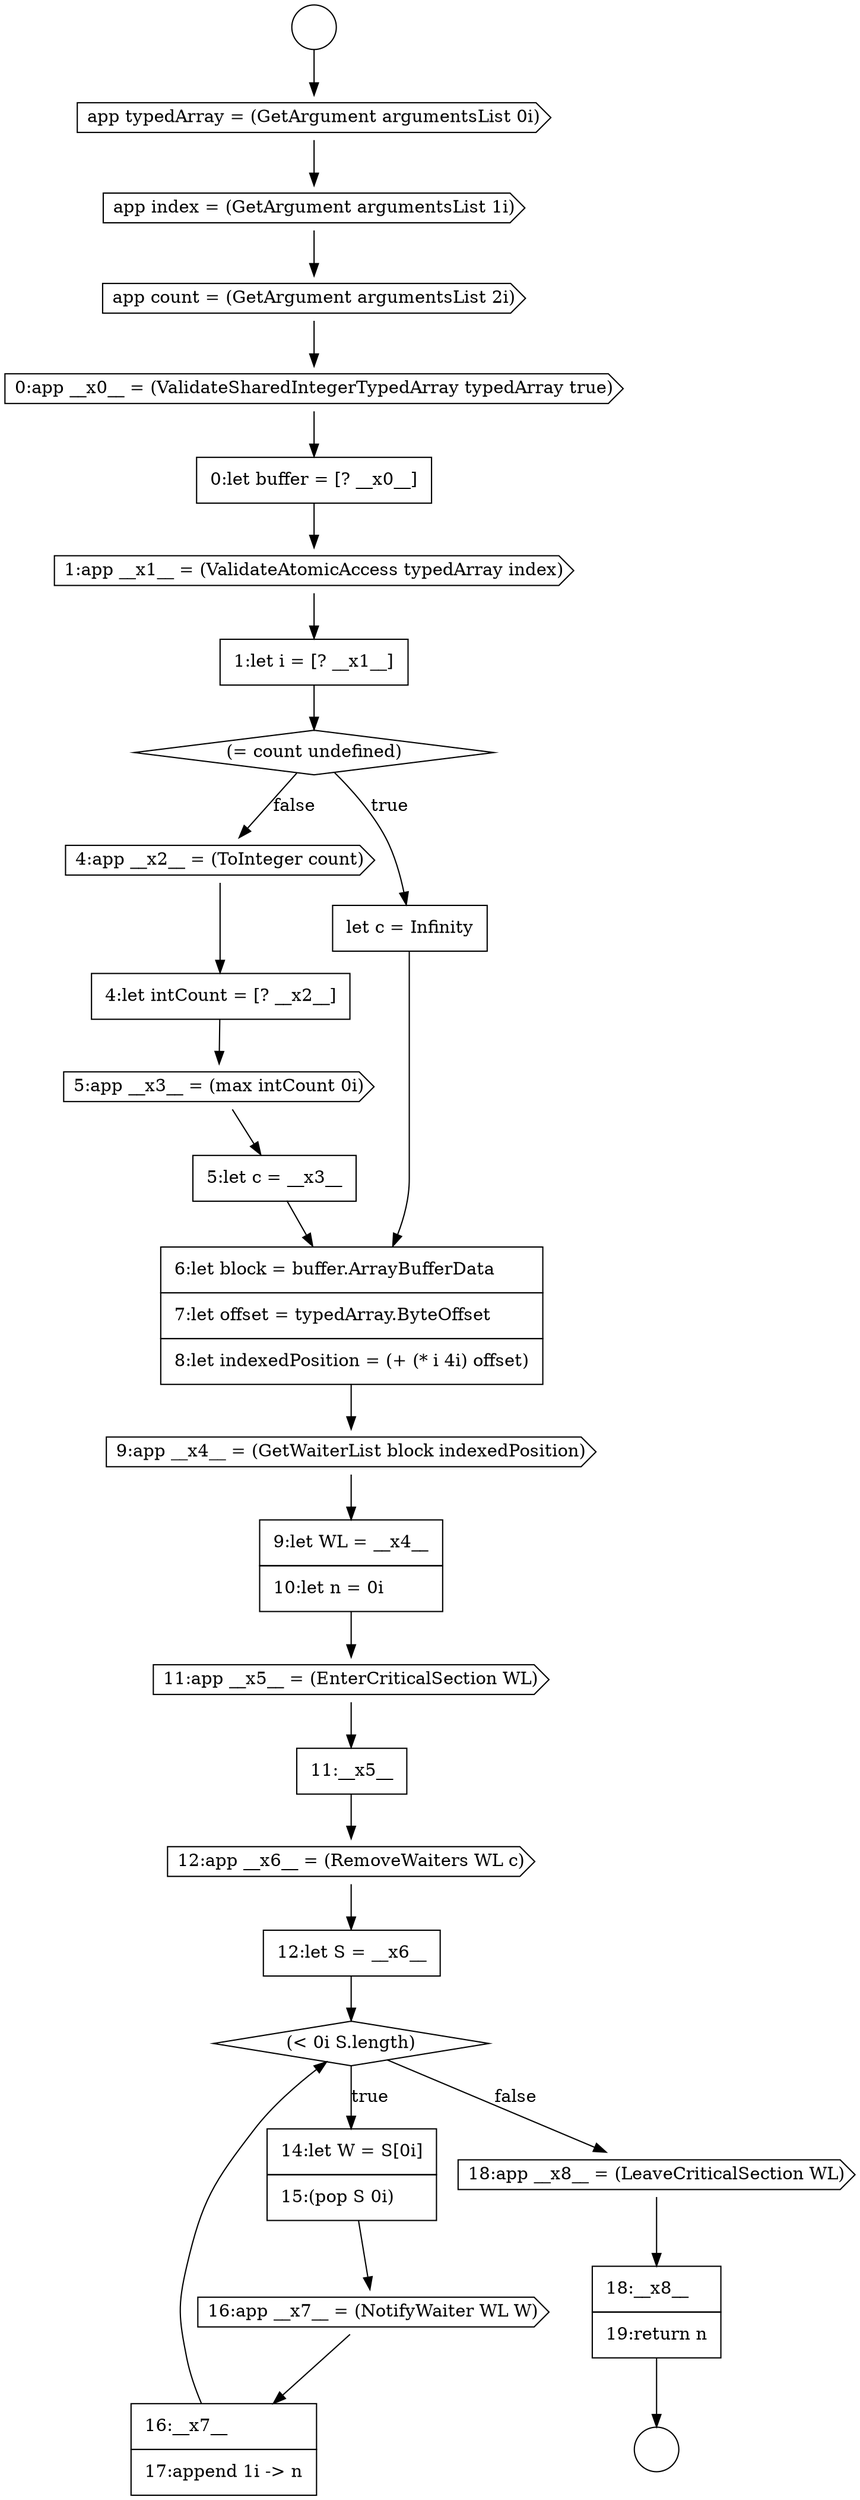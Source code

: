 digraph {
  node17221 [shape=none, margin=0, label=<<font color="black">
    <table border="0" cellborder="1" cellspacing="0" cellpadding="10">
      <tr><td align="left">5:let c = __x3__</td></tr>
    </table>
  </font>> color="black" fillcolor="white" style=filled]
  node17211 [shape=cds, label=<<font color="black">app count = (GetArgument argumentsList 2i)</font>> color="black" fillcolor="white" style=filled]
  node17234 [shape=none, margin=0, label=<<font color="black">
    <table border="0" cellborder="1" cellspacing="0" cellpadding="10">
      <tr><td align="left">18:__x8__</td></tr>
      <tr><td align="left">19:return n</td></tr>
    </table>
  </font>> color="black" fillcolor="white" style=filled]
  node17210 [shape=cds, label=<<font color="black">app index = (GetArgument argumentsList 1i)</font>> color="black" fillcolor="white" style=filled]
  node17222 [shape=none, margin=0, label=<<font color="black">
    <table border="0" cellborder="1" cellspacing="0" cellpadding="10">
      <tr><td align="left">6:let block = buffer.ArrayBufferData</td></tr>
      <tr><td align="left">7:let offset = typedArray.ByteOffset</td></tr>
      <tr><td align="left">8:let indexedPosition = (+ (* i 4i) offset)</td></tr>
    </table>
  </font>> color="black" fillcolor="white" style=filled]
  node17231 [shape=cds, label=<<font color="black">16:app __x7__ = (NotifyWaiter WL W)</font>> color="black" fillcolor="white" style=filled]
  node17209 [shape=cds, label=<<font color="black">app typedArray = (GetArgument argumentsList 0i)</font>> color="black" fillcolor="white" style=filled]
  node17216 [shape=diamond, label=<<font color="black">(= count undefined)</font>> color="black" fillcolor="white" style=filled]
  node17223 [shape=cds, label=<<font color="black">9:app __x4__ = (GetWaiterList block indexedPosition)</font>> color="black" fillcolor="white" style=filled]
  node17212 [shape=cds, label=<<font color="black">0:app __x0__ = (ValidateSharedIntegerTypedArray typedArray true)</font>> color="black" fillcolor="white" style=filled]
  node17215 [shape=none, margin=0, label=<<font color="black">
    <table border="0" cellborder="1" cellspacing="0" cellpadding="10">
      <tr><td align="left">1:let i = [? __x1__]</td></tr>
    </table>
  </font>> color="black" fillcolor="white" style=filled]
  node17220 [shape=cds, label=<<font color="black">5:app __x3__ = (max intCount 0i)</font>> color="black" fillcolor="white" style=filled]
  node17233 [shape=cds, label=<<font color="black">18:app __x8__ = (LeaveCriticalSection WL)</font>> color="black" fillcolor="white" style=filled]
  node17224 [shape=none, margin=0, label=<<font color="black">
    <table border="0" cellborder="1" cellspacing="0" cellpadding="10">
      <tr><td align="left">9:let WL = __x4__</td></tr>
      <tr><td align="left">10:let n = 0i</td></tr>
    </table>
  </font>> color="black" fillcolor="white" style=filled]
  node17226 [shape=none, margin=0, label=<<font color="black">
    <table border="0" cellborder="1" cellspacing="0" cellpadding="10">
      <tr><td align="left">11:__x5__</td></tr>
    </table>
  </font>> color="black" fillcolor="white" style=filled]
  node17214 [shape=cds, label=<<font color="black">1:app __x1__ = (ValidateAtomicAccess typedArray index)</font>> color="black" fillcolor="white" style=filled]
  node17225 [shape=cds, label=<<font color="black">11:app __x5__ = (EnterCriticalSection WL)</font>> color="black" fillcolor="white" style=filled]
  node17232 [shape=none, margin=0, label=<<font color="black">
    <table border="0" cellborder="1" cellspacing="0" cellpadding="10">
      <tr><td align="left">16:__x7__</td></tr>
      <tr><td align="left">17:append 1i -&gt; n</td></tr>
    </table>
  </font>> color="black" fillcolor="white" style=filled]
  node17213 [shape=none, margin=0, label=<<font color="black">
    <table border="0" cellborder="1" cellspacing="0" cellpadding="10">
      <tr><td align="left">0:let buffer = [? __x0__]</td></tr>
    </table>
  </font>> color="black" fillcolor="white" style=filled]
  node17218 [shape=cds, label=<<font color="black">4:app __x2__ = (ToInteger count)</font>> color="black" fillcolor="white" style=filled]
  node17207 [shape=circle label=" " color="black" fillcolor="white" style=filled]
  node17229 [shape=diamond, label=<<font color="black">(&lt; 0i S.length)</font>> color="black" fillcolor="white" style=filled]
  node17228 [shape=none, margin=0, label=<<font color="black">
    <table border="0" cellborder="1" cellspacing="0" cellpadding="10">
      <tr><td align="left">12:let S = __x6__</td></tr>
    </table>
  </font>> color="black" fillcolor="white" style=filled]
  node17219 [shape=none, margin=0, label=<<font color="black">
    <table border="0" cellborder="1" cellspacing="0" cellpadding="10">
      <tr><td align="left">4:let intCount = [? __x2__]</td></tr>
    </table>
  </font>> color="black" fillcolor="white" style=filled]
  node17217 [shape=none, margin=0, label=<<font color="black">
    <table border="0" cellborder="1" cellspacing="0" cellpadding="10">
      <tr><td align="left">let c = Infinity</td></tr>
    </table>
  </font>> color="black" fillcolor="white" style=filled]
  node17208 [shape=circle label=" " color="black" fillcolor="white" style=filled]
  node17227 [shape=cds, label=<<font color="black">12:app __x6__ = (RemoveWaiters WL c)</font>> color="black" fillcolor="white" style=filled]
  node17230 [shape=none, margin=0, label=<<font color="black">
    <table border="0" cellborder="1" cellspacing="0" cellpadding="10">
      <tr><td align="left">14:let W = S[0i]</td></tr>
      <tr><td align="left">15:(pop S 0i)</td></tr>
    </table>
  </font>> color="black" fillcolor="white" style=filled]
  node17221 -> node17222 [ color="black"]
  node17215 -> node17216 [ color="black"]
  node17207 -> node17209 [ color="black"]
  node17230 -> node17231 [ color="black"]
  node17226 -> node17227 [ color="black"]
  node17210 -> node17211 [ color="black"]
  node17211 -> node17212 [ color="black"]
  node17231 -> node17232 [ color="black"]
  node17223 -> node17224 [ color="black"]
  node17228 -> node17229 [ color="black"]
  node17233 -> node17234 [ color="black"]
  node17213 -> node17214 [ color="black"]
  node17225 -> node17226 [ color="black"]
  node17217 -> node17222 [ color="black"]
  node17222 -> node17223 [ color="black"]
  node17232 -> node17229 [ color="black"]
  node17209 -> node17210 [ color="black"]
  node17229 -> node17230 [label=<<font color="black">true</font>> color="black"]
  node17229 -> node17233 [label=<<font color="black">false</font>> color="black"]
  node17218 -> node17219 [ color="black"]
  node17220 -> node17221 [ color="black"]
  node17219 -> node17220 [ color="black"]
  node17227 -> node17228 [ color="black"]
  node17216 -> node17217 [label=<<font color="black">true</font>> color="black"]
  node17216 -> node17218 [label=<<font color="black">false</font>> color="black"]
  node17214 -> node17215 [ color="black"]
  node17224 -> node17225 [ color="black"]
  node17212 -> node17213 [ color="black"]
  node17234 -> node17208 [ color="black"]
}
